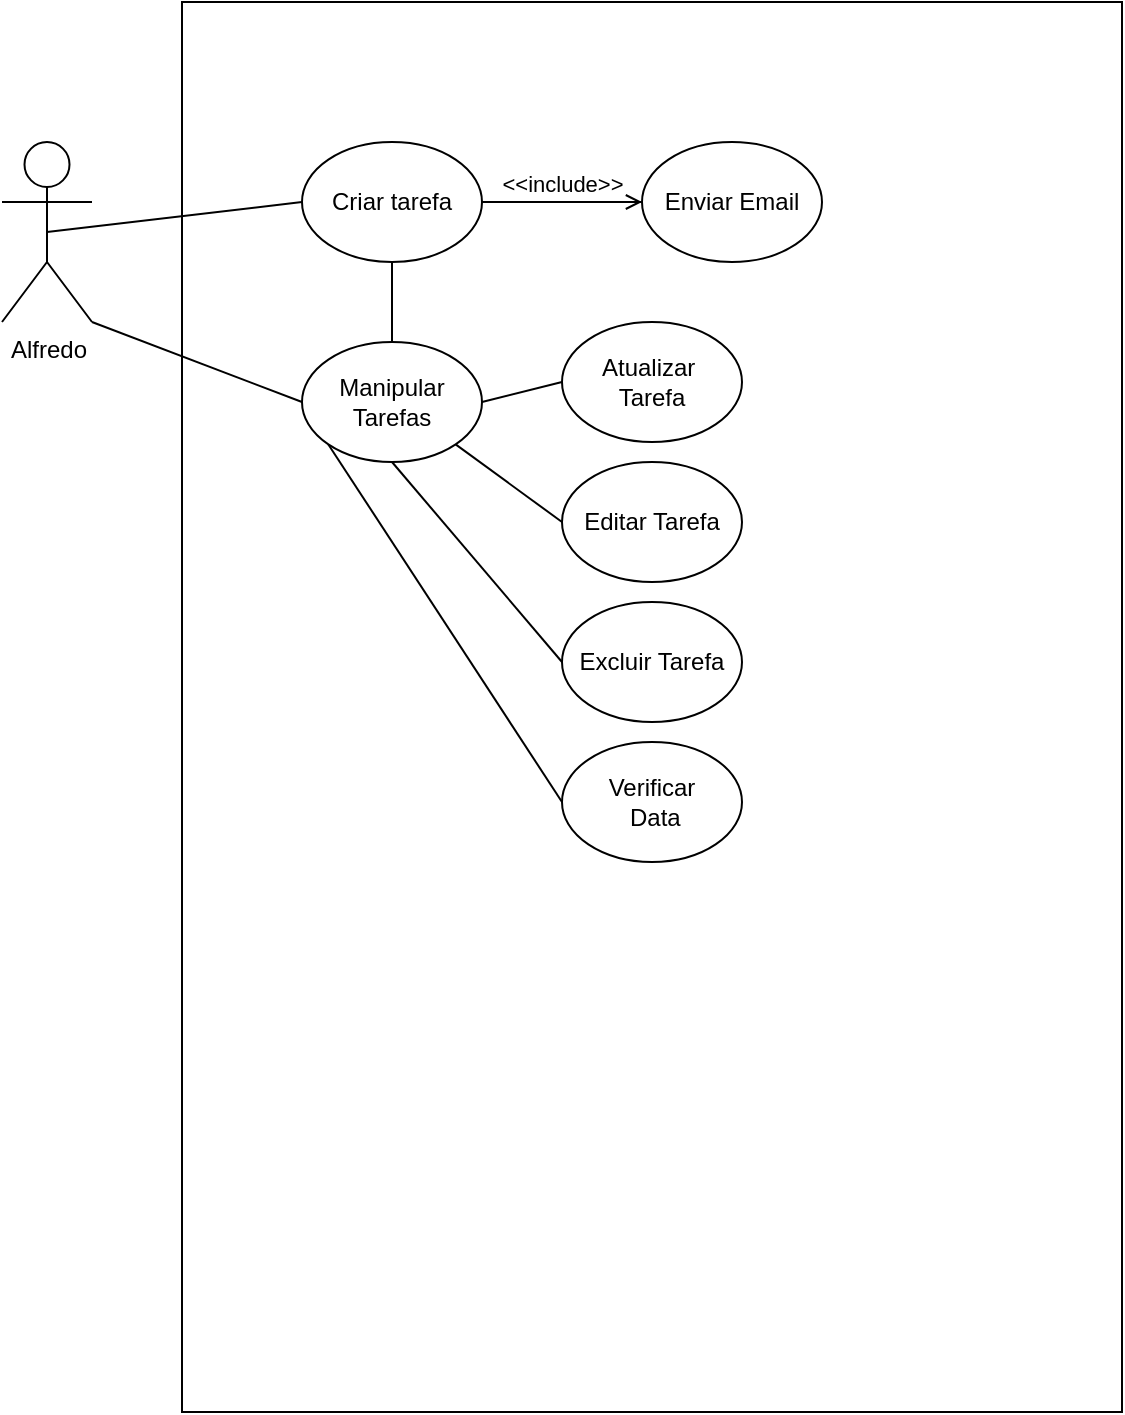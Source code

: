 <mxfile version="24.7.13">
  <diagram name="Página-1" id="UQxjBlwx5JazLcBLWNhI">
    <mxGraphModel dx="1327" dy="719" grid="1" gridSize="10" guides="1" tooltips="1" connect="1" arrows="1" fold="1" page="1" pageScale="1" pageWidth="1169" pageHeight="827" math="0" shadow="0">
      <root>
        <mxCell id="0" />
        <mxCell id="1" parent="0" />
        <mxCell id="T6ZJ6BBvI9LYBsfBBkpv-1" value="Alfredo&lt;div&gt;&lt;br&gt;&lt;/div&gt;" style="shape=umlActor;verticalLabelPosition=bottom;verticalAlign=top;html=1;outlineConnect=0;" vertex="1" parent="1">
          <mxGeometry x="90" y="150" width="45" height="90" as="geometry" />
        </mxCell>
        <mxCell id="T6ZJ6BBvI9LYBsfBBkpv-2" value="" style="rounded=0;whiteSpace=wrap;html=1;" vertex="1" parent="1">
          <mxGeometry x="180" y="80" width="470" height="705" as="geometry" />
        </mxCell>
        <mxCell id="T6ZJ6BBvI9LYBsfBBkpv-3" value="Criar tarefa" style="ellipse;whiteSpace=wrap;html=1;" vertex="1" parent="1">
          <mxGeometry x="240" y="150" width="90" height="60" as="geometry" />
        </mxCell>
        <mxCell id="T6ZJ6BBvI9LYBsfBBkpv-4" value="Manipular Tarefas" style="ellipse;whiteSpace=wrap;html=1;" vertex="1" parent="1">
          <mxGeometry x="240" y="250" width="90" height="60" as="geometry" />
        </mxCell>
        <mxCell id="T6ZJ6BBvI9LYBsfBBkpv-5" value="Enviar Email" style="ellipse;whiteSpace=wrap;html=1;" vertex="1" parent="1">
          <mxGeometry x="410" y="150" width="90" height="60" as="geometry" />
        </mxCell>
        <mxCell id="T6ZJ6BBvI9LYBsfBBkpv-6" value="" style="endArrow=none;html=1;rounded=0;entryX=0;entryY=0.5;entryDx=0;entryDy=0;exitX=0.5;exitY=0.5;exitDx=0;exitDy=0;exitPerimeter=0;" edge="1" parent="1" source="T6ZJ6BBvI9LYBsfBBkpv-1" target="T6ZJ6BBvI9LYBsfBBkpv-3">
          <mxGeometry width="50" height="50" relative="1" as="geometry">
            <mxPoint x="130" y="220" as="sourcePoint" />
            <mxPoint x="170" y="160" as="targetPoint" />
          </mxGeometry>
        </mxCell>
        <mxCell id="T6ZJ6BBvI9LYBsfBBkpv-7" value="" style="endArrow=none;html=1;rounded=0;entryX=0;entryY=0.5;entryDx=0;entryDy=0;exitX=1;exitY=1;exitDx=0;exitDy=0;exitPerimeter=0;" edge="1" parent="1" source="T6ZJ6BBvI9LYBsfBBkpv-1" target="T6ZJ6BBvI9LYBsfBBkpv-4">
          <mxGeometry width="50" height="50" relative="1" as="geometry">
            <mxPoint x="150" y="250" as="sourcePoint" />
            <mxPoint x="200" y="200" as="targetPoint" />
          </mxGeometry>
        </mxCell>
        <mxCell id="T6ZJ6BBvI9LYBsfBBkpv-8" value="" style="endArrow=none;html=1;rounded=0;entryX=0;entryY=0.5;entryDx=0;entryDy=0;exitX=1;exitY=0.5;exitDx=0;exitDy=0;" edge="1" parent="1" source="T6ZJ6BBvI9LYBsfBBkpv-3" target="T6ZJ6BBvI9LYBsfBBkpv-5">
          <mxGeometry width="50" height="50" relative="1" as="geometry">
            <mxPoint x="330" y="200" as="sourcePoint" />
            <mxPoint x="380" y="150" as="targetPoint" />
          </mxGeometry>
        </mxCell>
        <mxCell id="T6ZJ6BBvI9LYBsfBBkpv-11" value="Excluir Tarefa" style="ellipse;whiteSpace=wrap;html=1;" vertex="1" parent="1">
          <mxGeometry x="370" y="380" width="90" height="60" as="geometry" />
        </mxCell>
        <mxCell id="T6ZJ6BBvI9LYBsfBBkpv-12" value="Editar Tarefa" style="ellipse;whiteSpace=wrap;html=1;" vertex="1" parent="1">
          <mxGeometry x="370" y="310" width="90" height="60" as="geometry" />
        </mxCell>
        <mxCell id="T6ZJ6BBvI9LYBsfBBkpv-13" value="Atualizar&amp;nbsp;&lt;div&gt;Tarefa&lt;/div&gt;" style="ellipse;whiteSpace=wrap;html=1;" vertex="1" parent="1">
          <mxGeometry x="370" y="240" width="90" height="60" as="geometry" />
        </mxCell>
        <mxCell id="T6ZJ6BBvI9LYBsfBBkpv-14" value="&amp;lt;&amp;lt;include&amp;gt;&amp;gt;" style="html=1;verticalAlign=bottom;labelBackgroundColor=none;endArrow=open;endFill=0;dashed=1;rounded=0;entryX=0;entryY=0.5;entryDx=0;entryDy=0;" edge="1" parent="1" target="T6ZJ6BBvI9LYBsfBBkpv-5">
          <mxGeometry width="160" relative="1" as="geometry">
            <mxPoint x="330" y="180" as="sourcePoint" />
            <mxPoint x="570" y="330" as="targetPoint" />
          </mxGeometry>
        </mxCell>
        <mxCell id="T6ZJ6BBvI9LYBsfBBkpv-15" value="" style="endArrow=none;html=1;rounded=0;exitX=1;exitY=0.5;exitDx=0;exitDy=0;entryX=0;entryY=0.5;entryDx=0;entryDy=0;" edge="1" parent="1" source="T6ZJ6BBvI9LYBsfBBkpv-4" target="T6ZJ6BBvI9LYBsfBBkpv-13">
          <mxGeometry width="50" height="50" relative="1" as="geometry">
            <mxPoint x="470" y="360" as="sourcePoint" />
            <mxPoint x="520" y="310" as="targetPoint" />
          </mxGeometry>
        </mxCell>
        <mxCell id="T6ZJ6BBvI9LYBsfBBkpv-16" value="" style="endArrow=none;html=1;rounded=0;exitX=1;exitY=1;exitDx=0;exitDy=0;entryX=0;entryY=0.5;entryDx=0;entryDy=0;" edge="1" parent="1" source="T6ZJ6BBvI9LYBsfBBkpv-4" target="T6ZJ6BBvI9LYBsfBBkpv-12">
          <mxGeometry width="50" height="50" relative="1" as="geometry">
            <mxPoint x="470" y="360" as="sourcePoint" />
            <mxPoint x="520" y="310" as="targetPoint" />
          </mxGeometry>
        </mxCell>
        <mxCell id="T6ZJ6BBvI9LYBsfBBkpv-17" value="Verificar&lt;div&gt;&amp;nbsp;Data&lt;/div&gt;" style="ellipse;whiteSpace=wrap;html=1;" vertex="1" parent="1">
          <mxGeometry x="370" y="450" width="90" height="60" as="geometry" />
        </mxCell>
        <mxCell id="T6ZJ6BBvI9LYBsfBBkpv-18" value="" style="endArrow=none;html=1;rounded=0;exitX=0.5;exitY=1;exitDx=0;exitDy=0;entryX=0;entryY=0.5;entryDx=0;entryDy=0;" edge="1" parent="1" source="T6ZJ6BBvI9LYBsfBBkpv-4" target="T6ZJ6BBvI9LYBsfBBkpv-11">
          <mxGeometry width="50" height="50" relative="1" as="geometry">
            <mxPoint x="470" y="360" as="sourcePoint" />
            <mxPoint x="520" y="310" as="targetPoint" />
          </mxGeometry>
        </mxCell>
        <mxCell id="T6ZJ6BBvI9LYBsfBBkpv-19" value="" style="endArrow=none;html=1;rounded=0;exitX=0;exitY=1;exitDx=0;exitDy=0;entryX=0;entryY=0.5;entryDx=0;entryDy=0;" edge="1" parent="1" source="T6ZJ6BBvI9LYBsfBBkpv-4" target="T6ZJ6BBvI9LYBsfBBkpv-17">
          <mxGeometry width="50" height="50" relative="1" as="geometry">
            <mxPoint x="320" y="530" as="sourcePoint" />
            <mxPoint x="370" y="480" as="targetPoint" />
          </mxGeometry>
        </mxCell>
        <mxCell id="T6ZJ6BBvI9LYBsfBBkpv-20" value="" style="endArrow=none;html=1;rounded=0;entryX=0.5;entryY=1;entryDx=0;entryDy=0;" edge="1" parent="1" source="T6ZJ6BBvI9LYBsfBBkpv-4" target="T6ZJ6BBvI9LYBsfBBkpv-3">
          <mxGeometry width="50" height="50" relative="1" as="geometry">
            <mxPoint x="240" y="260" as="sourcePoint" />
            <mxPoint x="290" y="210" as="targetPoint" />
          </mxGeometry>
        </mxCell>
      </root>
    </mxGraphModel>
  </diagram>
</mxfile>

